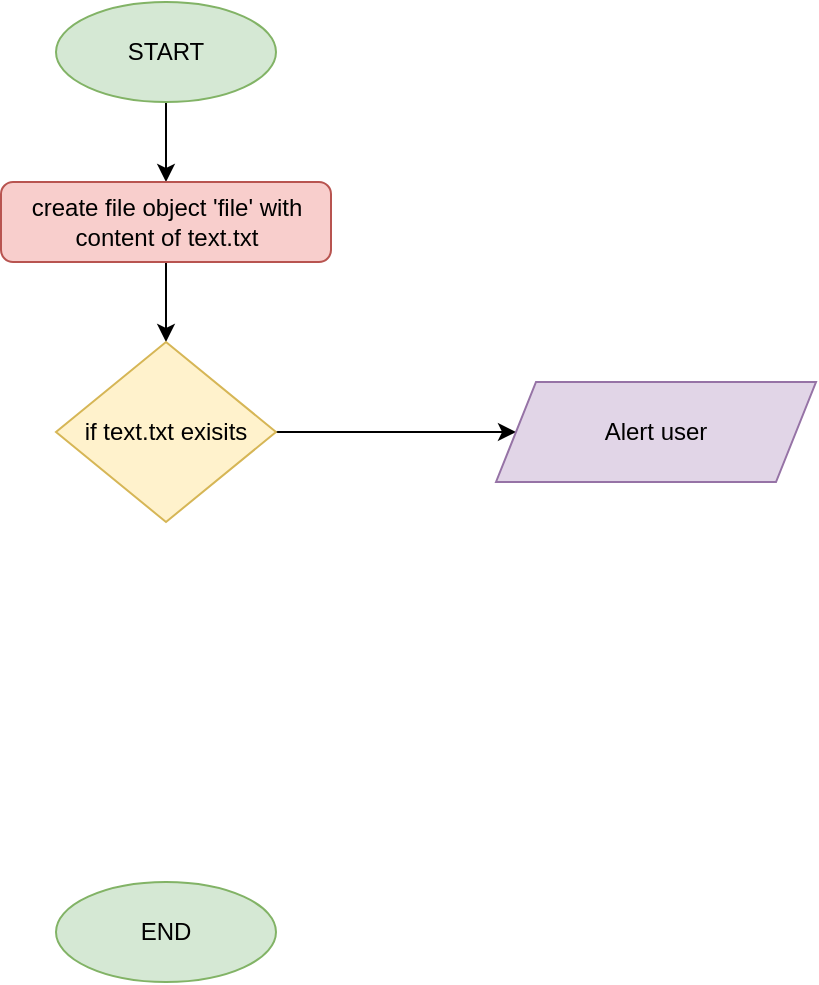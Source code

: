 <mxfile version="21.0.6" type="device"><diagram name="Page-1" id="XQYIkcML8CT5kevjkLV6"><mxGraphModel dx="472" dy="898" grid="1" gridSize="10" guides="1" tooltips="1" connect="1" arrows="1" fold="1" page="1" pageScale="1" pageWidth="850" pageHeight="1100" math="0" shadow="0"><root><mxCell id="0"/><mxCell id="1" parent="0"/><mxCell id="aJ0ltV3GPla4wMPXlZu1-4" style="edgeStyle=orthogonalEdgeStyle;rounded=0;orthogonalLoop=1;jettySize=auto;html=1;entryX=0.5;entryY=0;entryDx=0;entryDy=0;" edge="1" parent="1" source="aJ0ltV3GPla4wMPXlZu1-1" target="aJ0ltV3GPla4wMPXlZu1-3"><mxGeometry relative="1" as="geometry"/></mxCell><mxCell id="aJ0ltV3GPla4wMPXlZu1-1" value="START" style="ellipse;whiteSpace=wrap;html=1;fillColor=#d5e8d4;strokeColor=#82b366;" vertex="1" parent="1"><mxGeometry x="400" y="150" width="110" height="50" as="geometry"/></mxCell><mxCell id="aJ0ltV3GPla4wMPXlZu1-2" value="END" style="ellipse;whiteSpace=wrap;html=1;fillColor=#d5e8d4;strokeColor=#82b366;" vertex="1" parent="1"><mxGeometry x="400" y="590" width="110" height="50" as="geometry"/></mxCell><mxCell id="aJ0ltV3GPla4wMPXlZu1-6" style="edgeStyle=orthogonalEdgeStyle;rounded=0;orthogonalLoop=1;jettySize=auto;html=1;" edge="1" parent="1" source="aJ0ltV3GPla4wMPXlZu1-3" target="aJ0ltV3GPla4wMPXlZu1-5"><mxGeometry relative="1" as="geometry"/></mxCell><mxCell id="aJ0ltV3GPla4wMPXlZu1-3" value="create file object 'file' with content of text.txt" style="rounded=1;whiteSpace=wrap;html=1;fillColor=#f8cecc;strokeColor=#b85450;" vertex="1" parent="1"><mxGeometry x="372.5" y="240" width="165" height="40" as="geometry"/></mxCell><mxCell id="aJ0ltV3GPla4wMPXlZu1-7" style="edgeStyle=orthogonalEdgeStyle;rounded=0;orthogonalLoop=1;jettySize=auto;html=1;exitX=1;exitY=0.5;exitDx=0;exitDy=0;entryX=0;entryY=0.5;entryDx=0;entryDy=0;" edge="1" parent="1" source="aJ0ltV3GPla4wMPXlZu1-5" target="aJ0ltV3GPla4wMPXlZu1-8"><mxGeometry relative="1" as="geometry"><mxPoint x="620" y="365" as="targetPoint"/></mxGeometry></mxCell><mxCell id="aJ0ltV3GPla4wMPXlZu1-5" value="if text.txt exisits" style="rhombus;whiteSpace=wrap;html=1;fillColor=#fff2cc;strokeColor=#d6b656;" vertex="1" parent="1"><mxGeometry x="400" y="320" width="110" height="90" as="geometry"/></mxCell><mxCell id="aJ0ltV3GPla4wMPXlZu1-8" value="Alert user" style="shape=parallelogram;perimeter=parallelogramPerimeter;whiteSpace=wrap;html=1;fixedSize=1;fillColor=#e1d5e7;strokeColor=#9673a6;" vertex="1" parent="1"><mxGeometry x="620" y="340" width="160" height="50" as="geometry"/></mxCell></root></mxGraphModel></diagram></mxfile>